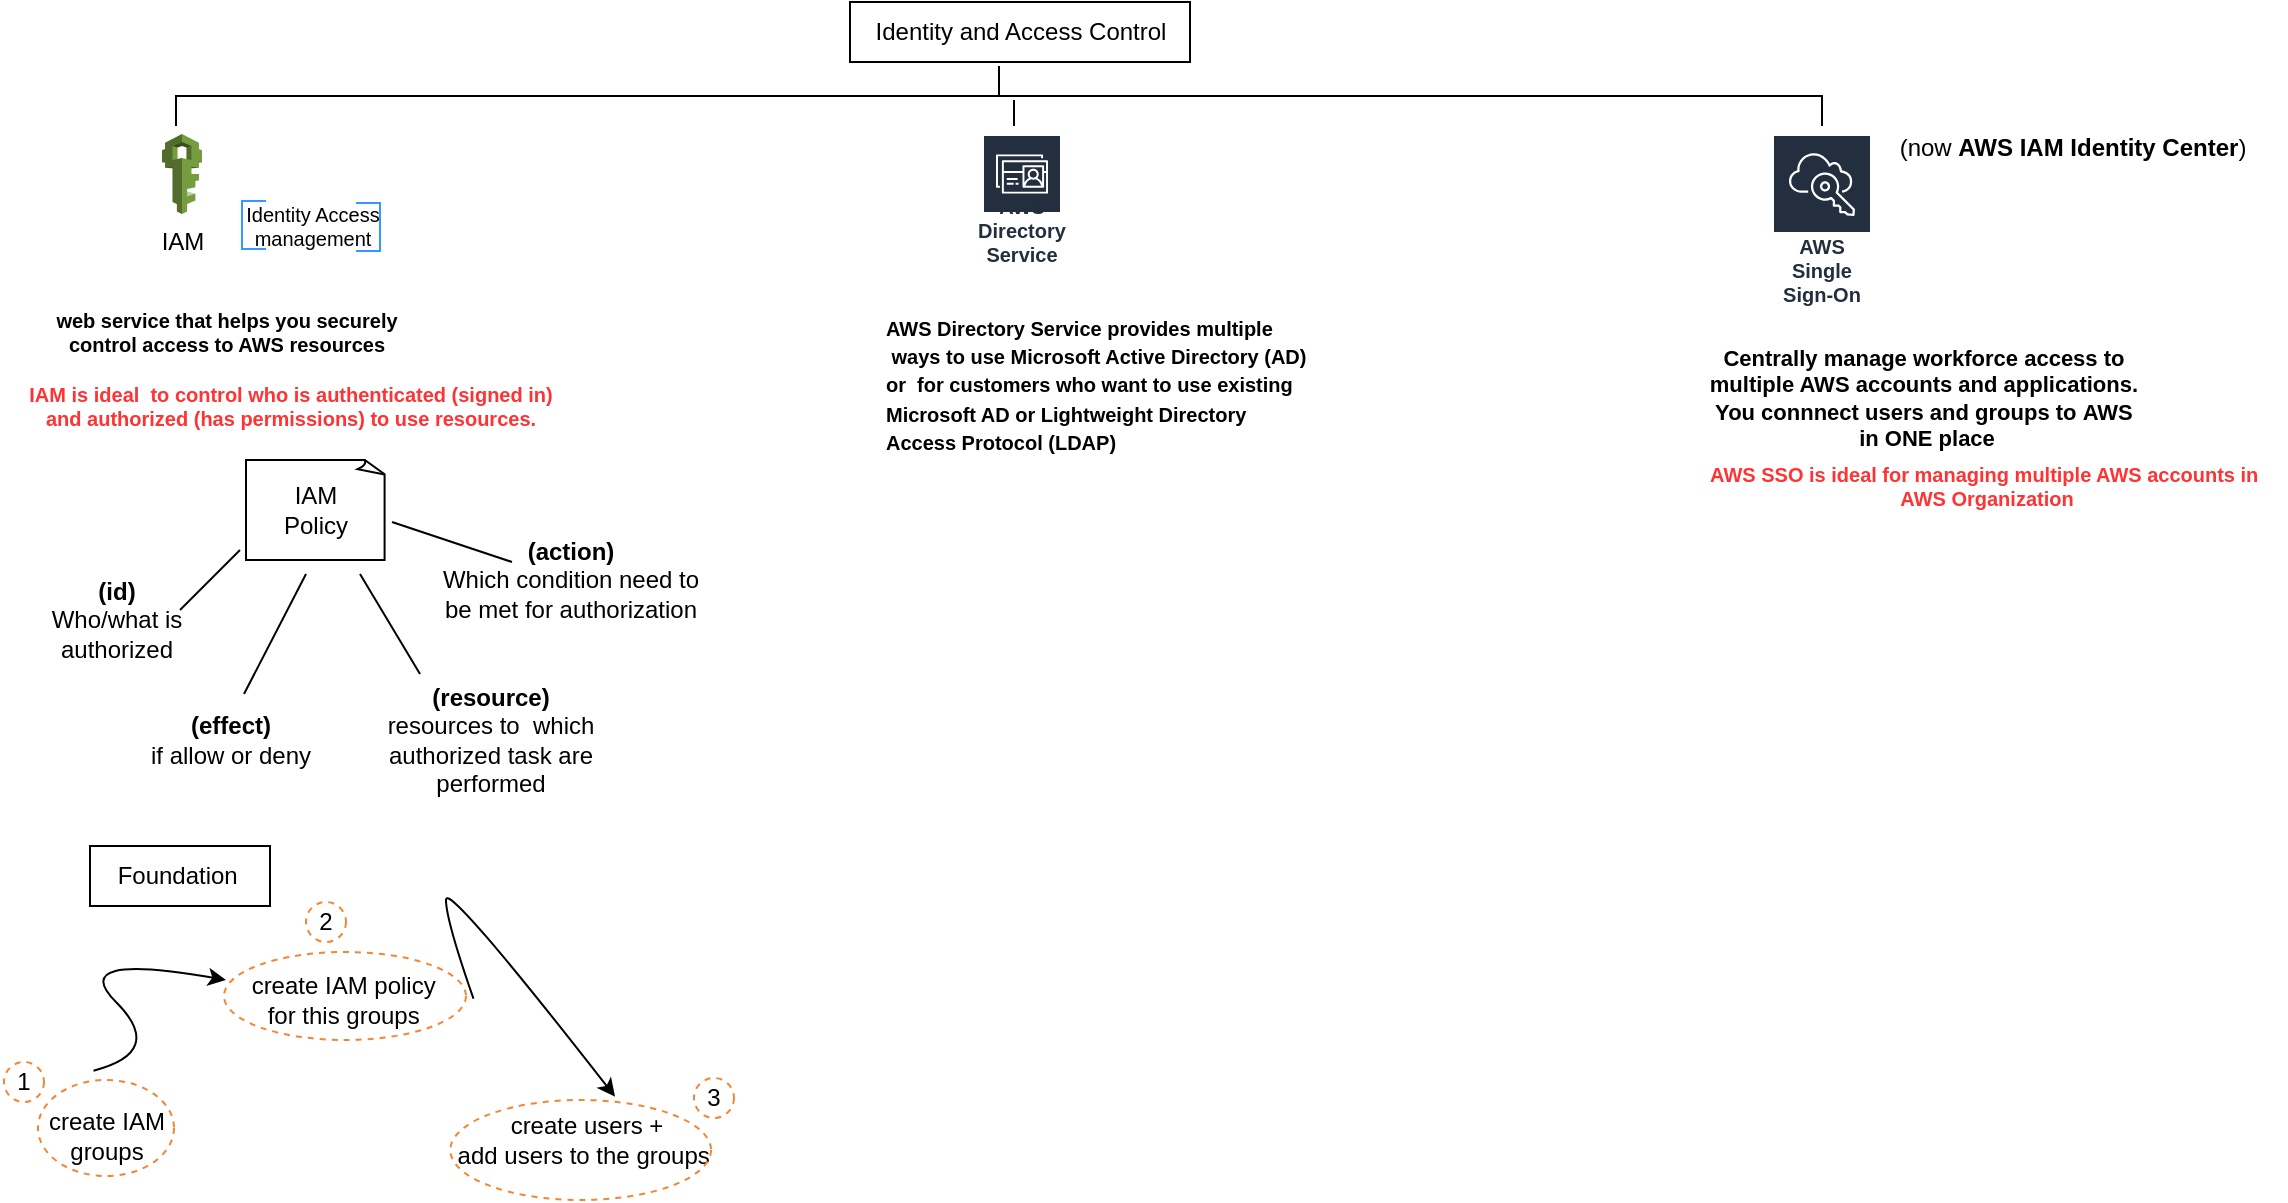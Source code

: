 <mxfile version="20.2.2" type="github">
  <diagram id="OgJnFtuqC-TfCC11IxQE" name="Page-1">
    <mxGraphModel dx="890" dy="630" grid="1" gridSize="10" guides="1" tooltips="1" connect="1" arrows="1" fold="1" page="1" pageScale="1" pageWidth="1169" pageHeight="827" math="0" shadow="0">
      <root>
        <mxCell id="0" />
        <mxCell id="1" parent="0" />
        <mxCell id="KO169NFU9r2nEMWuAxQc-47" value="" style="group" vertex="1" connectable="0" parent="1">
          <mxGeometry x="242" y="571" width="150" height="50" as="geometry" />
        </mxCell>
        <mxCell id="KO169NFU9r2nEMWuAxQc-41" value="create users +&lt;br&gt;add users to the groups&amp;nbsp;" style="text;html=1;align=center;verticalAlign=middle;resizable=0;points=[];autosize=1;strokeColor=none;fillColor=none;fontSize=12;fontColor=#000000;" vertex="1" parent="KO169NFU9r2nEMWuAxQc-47">
          <mxGeometry x="-5.172" width="150" height="40" as="geometry" />
        </mxCell>
        <mxCell id="KO169NFU9r2nEMWuAxQc-44" value="" style="ellipse;whiteSpace=wrap;html=1;fontSize=12;fontColor=#000000;strokeColor=#F58534;fillColor=none;dashed=1;" vertex="1" parent="KO169NFU9r2nEMWuAxQc-47">
          <mxGeometry x="2.172" width="130.345" height="50" as="geometry" />
        </mxCell>
        <mxCell id="KO169NFU9r2nEMWuAxQc-45" value="" style="group" vertex="1" connectable="0" parent="1">
          <mxGeometry x="32" y="561" width="80" height="48" as="geometry" />
        </mxCell>
        <mxCell id="KO169NFU9r2nEMWuAxQc-39" value="create IAM &lt;br&gt;groups" style="text;html=1;align=center;verticalAlign=middle;resizable=0;points=[];autosize=1;strokeColor=none;fillColor=none;fontSize=12;fontColor=#000000;" vertex="1" parent="KO169NFU9r2nEMWuAxQc-45">
          <mxGeometry y="8" width="80" height="40" as="geometry" />
        </mxCell>
        <mxCell id="KO169NFU9r2nEMWuAxQc-42" value="" style="ellipse;whiteSpace=wrap;html=1;fontSize=12;fontColor=#000000;strokeColor=#F58534;fillColor=none;dashed=1;" vertex="1" parent="KO169NFU9r2nEMWuAxQc-45">
          <mxGeometry x="6" width="68" height="48" as="geometry" />
        </mxCell>
        <mxCell id="KO169NFU9r2nEMWuAxQc-6" value="&lt;font color=&quot;#000000&quot; style=&quot;&quot;&gt;&lt;span style=&quot;font-size: 12px;&quot;&gt;(now&amp;nbsp;&lt;b&gt;AWS IAM Identity Center&lt;/b&gt;&lt;/span&gt;&lt;span style=&quot;font-size: 12px;&quot;&gt;)&lt;/span&gt;&lt;/font&gt;" style="text;html=1;align=center;verticalAlign=middle;resizable=0;points=[];autosize=1;strokeColor=none;fillColor=none;fontSize=10;fontColor=#FF3333;" vertex="1" parent="1">
          <mxGeometry x="955" y="80" width="200" height="30" as="geometry" />
        </mxCell>
        <mxCell id="KO169NFU9r2nEMWuAxQc-1" value="Identity and Access Control" style="text;html=1;align=center;verticalAlign=middle;resizable=0;points=[];autosize=1;strokeColor=default;fillColor=none;" vertex="1" parent="1">
          <mxGeometry x="444" y="22" width="170" height="30" as="geometry" />
        </mxCell>
        <mxCell id="KO169NFU9r2nEMWuAxQc-5" value="&lt;font style=&quot;font-size: 10px;&quot;&gt;&lt;b style=&quot;&quot;&gt;AWS Directory Service provides multiple&lt;br&gt;&amp;nbsp;ways to use Microsoft Active Directory (AD) &lt;br&gt;or&amp;nbsp;&amp;nbsp;for customers who want to use existing &lt;br&gt;Microsoft AD or Lightweight Directory &lt;br&gt;Access Protocol (LDAP)&lt;/b&gt;&lt;/font&gt;" style="text;html=1;align=left;verticalAlign=middle;resizable=0;points=[];autosize=1;strokeColor=none;fillColor=none;" vertex="1" parent="1">
          <mxGeometry x="460" y="167.5" width="230" height="90" as="geometry" />
        </mxCell>
        <mxCell id="KO169NFU9r2nEMWuAxQc-12" value="&lt;div style=&quot;font-size: 11px;&quot;&gt;&lt;b&gt;&lt;font style=&quot;font-size: 11px;&quot;&gt;Centrally manage workforce access to&amp;nbsp;&lt;/font&gt;&lt;/b&gt;&lt;/div&gt;&lt;div style=&quot;font-size: 11px;&quot;&gt;&lt;b&gt;&lt;font style=&quot;font-size: 11px;&quot;&gt;multiple AWS accounts and applications.&amp;nbsp;&lt;/font&gt;&lt;/b&gt;&lt;/div&gt;&lt;div style=&quot;font-size: 11px;&quot;&gt;&lt;b&gt;&lt;font style=&quot;font-size: 11px;&quot;&gt;You connnect users and groups to&amp;nbsp;&lt;/font&gt;&lt;/b&gt;&lt;b style=&quot;background-color: initial;&quot;&gt;AWS&amp;nbsp;&lt;/b&gt;&lt;/div&gt;&lt;div style=&quot;font-size: 11px;&quot;&gt;&lt;b style=&quot;background-color: initial;&quot;&gt;in ONE place&lt;/b&gt;&lt;/div&gt;" style="text;html=1;align=center;verticalAlign=middle;resizable=0;points=[];autosize=1;strokeColor=none;fillColor=none;fontSize=12;fontColor=#000000;" vertex="1" parent="1">
          <mxGeometry x="862" y="184.5" width="240" height="70" as="geometry" />
        </mxCell>
        <mxCell id="KO169NFU9r2nEMWuAxQc-14" value="Identity Access&lt;br&gt;management" style="text;html=1;align=center;verticalAlign=middle;resizable=0;points=[];autosize=1;strokeColor=none;fillColor=none;fontSize=10;fontColor=#000000;" vertex="1" parent="1">
          <mxGeometry x="130" y="114" width="90" height="40" as="geometry" />
        </mxCell>
        <mxCell id="KO169NFU9r2nEMWuAxQc-17" value="" style="strokeWidth=1;html=1;shape=mxgraph.flowchart.annotation_1;align=left;pointerEvents=1;fontColor=#000033;fillColor=none;strokeColor=#3399FF;" vertex="1" parent="1">
          <mxGeometry x="140" y="121.5" width="12" height="24" as="geometry" />
        </mxCell>
        <mxCell id="KO169NFU9r2nEMWuAxQc-18" value="" style="strokeWidth=1;html=1;shape=mxgraph.flowchart.annotation_1;align=left;pointerEvents=1;fontColor=#000033;fillColor=none;direction=west;strokeColor=#3399FF;" vertex="1" parent="1">
          <mxGeometry x="197" y="122.5" width="12" height="24" as="geometry" />
        </mxCell>
        <mxCell id="KO169NFU9r2nEMWuAxQc-19" value="AWS SSO is ideal for managing multiple AWS accounts in&amp;nbsp;&lt;br&gt;AWS Organization" style="text;html=1;align=center;verticalAlign=middle;resizable=0;points=[];autosize=1;strokeColor=none;fillColor=none;fontSize=10;fontColor=#FF3333;fontStyle=1" vertex="1" parent="1">
          <mxGeometry x="862" y="244" width="300" height="40" as="geometry" />
        </mxCell>
        <mxCell id="KO169NFU9r2nEMWuAxQc-20" value="&lt;font color=&quot;#000000&quot;&gt;web service that helps you securely &lt;br&gt;control access to AWS resources&lt;/font&gt;" style="text;html=1;align=center;verticalAlign=middle;resizable=0;points=[];autosize=1;strokeColor=none;fillColor=none;fontSize=10;fontColor=#FF3333;fontStyle=1" vertex="1" parent="1">
          <mxGeometry x="37" y="166.5" width="190" height="40" as="geometry" />
        </mxCell>
        <mxCell id="KO169NFU9r2nEMWuAxQc-21" value="&lt;font color=&quot;#ff3333&quot;&gt;&lt;b&gt;IAM is ideal&amp;nbsp; to control&amp;nbsp;who is authenticated (signed in)&lt;br&gt;&amp;nbsp;and authorized (has permissions) to use resources.&amp;nbsp;&lt;/b&gt;&lt;/font&gt;" style="text;html=1;align=center;verticalAlign=middle;resizable=0;points=[];autosize=1;strokeColor=none;fillColor=none;fontSize=10;fontColor=#000000;" vertex="1" parent="1">
          <mxGeometry x="19" y="204" width="290" height="40" as="geometry" />
        </mxCell>
        <mxCell id="KO169NFU9r2nEMWuAxQc-24" value="IAM" style="outlineConnect=0;dashed=0;verticalLabelPosition=bottom;verticalAlign=top;align=center;html=1;shape=mxgraph.aws3.iam;fillColor=#759C3E;gradientColor=none;fontSize=12;fontColor=#000000;strokeColor=#000000;" vertex="1" parent="1">
          <mxGeometry x="100" y="88" width="20" height="40" as="geometry" />
        </mxCell>
        <mxCell id="KO169NFU9r2nEMWuAxQc-26" value="AWS Directory Service" style="sketch=0;outlineConnect=0;fontColor=#232F3E;gradientColor=none;strokeColor=#ffffff;fillColor=#232F3E;dashed=0;verticalLabelPosition=middle;verticalAlign=bottom;align=center;html=1;whiteSpace=wrap;fontSize=10;fontStyle=1;spacing=3;shape=mxgraph.aws4.productIcon;prIcon=mxgraph.aws4.directory_service;" vertex="1" parent="1">
          <mxGeometry x="510" y="88" width="40" height="70" as="geometry" />
        </mxCell>
        <mxCell id="KO169NFU9r2nEMWuAxQc-27" value="AWS Single Sign-On" style="sketch=0;outlineConnect=0;fontColor=#232F3E;gradientColor=none;strokeColor=#ffffff;fillColor=#232F3E;dashed=0;verticalLabelPosition=middle;verticalAlign=bottom;align=center;html=1;whiteSpace=wrap;fontSize=10;fontStyle=1;spacing=3;shape=mxgraph.aws4.productIcon;prIcon=mxgraph.aws4.single_sign_on;" vertex="1" parent="1">
          <mxGeometry x="905" y="88" width="50" height="90" as="geometry" />
        </mxCell>
        <mxCell id="KO169NFU9r2nEMWuAxQc-29" value="IAM&lt;br&gt;Policy" style="whiteSpace=wrap;html=1;shape=mxgraph.basic.document;fontSize=12;fontColor=#000000;strokeColor=#000000;fillColor=none;" vertex="1" parent="1">
          <mxGeometry x="142" y="251" width="70" height="50" as="geometry" />
        </mxCell>
        <mxCell id="KO169NFU9r2nEMWuAxQc-30" value="&lt;b&gt;(id)&lt;br&gt;&lt;/b&gt;Who/what is &lt;br&gt;authorized" style="text;html=1;align=center;verticalAlign=middle;resizable=0;points=[];autosize=1;strokeColor=none;fillColor=none;fontSize=12;fontColor=#000000;" vertex="1" parent="1">
          <mxGeometry x="32" y="301" width="90" height="60" as="geometry" />
        </mxCell>
        <mxCell id="KO169NFU9r2nEMWuAxQc-31" value="&lt;b&gt;(action)&lt;/b&gt;&lt;br&gt;Which condition need to &lt;br&gt;be met for authorization" style="text;html=1;align=center;verticalAlign=middle;resizable=0;points=[];autosize=1;strokeColor=none;fillColor=none;fontSize=12;fontColor=#000000;" vertex="1" parent="1">
          <mxGeometry x="229" y="281" width="150" height="60" as="geometry" />
        </mxCell>
        <mxCell id="KO169NFU9r2nEMWuAxQc-32" value="&lt;b&gt;(effect)&lt;/b&gt;&lt;br&gt;if allow or deny&lt;br&gt;" style="text;html=1;align=center;verticalAlign=middle;resizable=0;points=[];autosize=1;strokeColor=none;fillColor=none;fontSize=12;fontColor=#000000;" vertex="1" parent="1">
          <mxGeometry x="84" y="371" width="100" height="40" as="geometry" />
        </mxCell>
        <mxCell id="KO169NFU9r2nEMWuAxQc-33" value="&lt;b&gt;(resource)&lt;/b&gt;&lt;br&gt;resources to&amp;nbsp; which &lt;br&gt;authorized task are &lt;br&gt;performed" style="text;html=1;align=center;verticalAlign=middle;resizable=0;points=[];autosize=1;strokeColor=none;fillColor=none;fontSize=12;fontColor=#000000;" vertex="1" parent="1">
          <mxGeometry x="199" y="356" width="130" height="70" as="geometry" />
        </mxCell>
        <mxCell id="KO169NFU9r2nEMWuAxQc-34" value="" style="endArrow=none;html=1;rounded=0;fontSize=12;fontColor=#000000;" edge="1" parent="1">
          <mxGeometry width="50" height="50" relative="1" as="geometry">
            <mxPoint x="109" y="326" as="sourcePoint" />
            <mxPoint x="139" y="296" as="targetPoint" />
          </mxGeometry>
        </mxCell>
        <mxCell id="KO169NFU9r2nEMWuAxQc-35" value="" style="endArrow=none;html=1;rounded=0;fontSize=12;fontColor=#000000;" edge="1" parent="1">
          <mxGeometry width="50" height="50" relative="1" as="geometry">
            <mxPoint x="141" y="368" as="sourcePoint" />
            <mxPoint x="172" y="308" as="targetPoint" />
          </mxGeometry>
        </mxCell>
        <mxCell id="KO169NFU9r2nEMWuAxQc-36" value="" style="endArrow=none;html=1;rounded=0;fontSize=12;fontColor=#000000;" edge="1" parent="1">
          <mxGeometry width="50" height="50" relative="1" as="geometry">
            <mxPoint x="229" y="358" as="sourcePoint" />
            <mxPoint x="199" y="308" as="targetPoint" />
          </mxGeometry>
        </mxCell>
        <mxCell id="KO169NFU9r2nEMWuAxQc-37" value="" style="endArrow=none;html=1;rounded=0;fontSize=12;fontColor=#000000;" edge="1" parent="1">
          <mxGeometry width="50" height="50" relative="1" as="geometry">
            <mxPoint x="275" y="302" as="sourcePoint" />
            <mxPoint x="215" y="282" as="targetPoint" />
          </mxGeometry>
        </mxCell>
        <mxCell id="KO169NFU9r2nEMWuAxQc-38" value="Foundation&amp;nbsp;" style="text;html=1;align=center;verticalAlign=middle;resizable=0;points=[];autosize=1;strokeColor=#000000;fillColor=none;fontSize=12;fontColor=#000000;" vertex="1" parent="1">
          <mxGeometry x="64" y="444" width="90" height="30" as="geometry" />
        </mxCell>
        <mxCell id="KO169NFU9r2nEMWuAxQc-46" value="" style="group" vertex="1" connectable="0" parent="1">
          <mxGeometry x="131" y="497" width="121" height="44" as="geometry" />
        </mxCell>
        <mxCell id="KO169NFU9r2nEMWuAxQc-43" value="" style="ellipse;whiteSpace=wrap;html=1;fontSize=12;fontColor=#000000;strokeColor=#F58534;fillColor=none;dashed=1;" vertex="1" parent="KO169NFU9r2nEMWuAxQc-46">
          <mxGeometry width="121" height="44" as="geometry" />
        </mxCell>
        <mxCell id="KO169NFU9r2nEMWuAxQc-40" value="create IAM policy&amp;nbsp;&lt;br&gt;for this groups&amp;nbsp;" style="text;html=1;align=center;verticalAlign=middle;resizable=0;points=[];autosize=1;strokeColor=none;fillColor=none;fontSize=12;fontColor=#000000;" vertex="1" parent="KO169NFU9r2nEMWuAxQc-46">
          <mxGeometry x="1" y="4" width="120" height="40" as="geometry" />
        </mxCell>
        <mxCell id="KO169NFU9r2nEMWuAxQc-48" value="" style="curved=1;endArrow=classic;html=1;rounded=0;fontSize=12;fontColor=#000000;exitX=0.408;exitY=-0.097;exitDx=0;exitDy=0;exitPerimeter=0;" edge="1" parent="1" source="KO169NFU9r2nEMWuAxQc-42">
          <mxGeometry width="50" height="50" relative="1" as="geometry">
            <mxPoint x="52" y="547" as="sourcePoint" />
            <mxPoint x="132" y="511" as="targetPoint" />
            <Array as="points">
              <mxPoint x="102" y="547" />
              <mxPoint x="52" y="497" />
            </Array>
          </mxGeometry>
        </mxCell>
        <mxCell id="KO169NFU9r2nEMWuAxQc-49" value="" style="curved=1;endArrow=classic;html=1;rounded=0;fontSize=12;fontColor=#000000;exitX=0.408;exitY=-0.097;exitDx=0;exitDy=0;exitPerimeter=0;entryX=0.598;entryY=-0.041;entryDx=0;entryDy=0;entryPerimeter=0;" edge="1" parent="1" target="KO169NFU9r2nEMWuAxQc-41">
          <mxGeometry width="50" height="50" relative="1" as="geometry">
            <mxPoint x="255.74" y="520.34" as="sourcePoint" />
            <mxPoint x="321.996" y="474.996" as="targetPoint" />
            <Array as="points">
              <mxPoint x="242" y="481" />
              <mxPoint x="241.996" y="460.996" />
            </Array>
          </mxGeometry>
        </mxCell>
        <mxCell id="KO169NFU9r2nEMWuAxQc-50" value="1" style="ellipse;whiteSpace=wrap;html=1;aspect=fixed;dashed=1;fontSize=12;fontColor=#000000;strokeColor=#F58534;fillColor=none;" vertex="1" parent="1">
          <mxGeometry x="21" y="552" width="20" height="20" as="geometry" />
        </mxCell>
        <mxCell id="KO169NFU9r2nEMWuAxQc-55" value="2" style="ellipse;whiteSpace=wrap;html=1;aspect=fixed;dashed=1;fontSize=12;fontColor=#000000;strokeColor=#F58534;fillColor=none;" vertex="1" parent="1">
          <mxGeometry x="172" y="472" width="20" height="20" as="geometry" />
        </mxCell>
        <mxCell id="KO169NFU9r2nEMWuAxQc-57" value="3" style="ellipse;whiteSpace=wrap;html=1;aspect=fixed;dashed=1;fontSize=12;fontColor=#000000;strokeColor=#F58534;fillColor=none;" vertex="1" parent="1">
          <mxGeometry x="366" y="560" width="20" height="20" as="geometry" />
        </mxCell>
        <mxCell id="KO169NFU9r2nEMWuAxQc-58" value="" style="strokeWidth=1;html=1;shape=mxgraph.flowchart.annotation_2;align=left;labelPosition=right;pointerEvents=1;fontSize=12;fontColor=#000000;fillColor=none;direction=south;" vertex="1" parent="1">
          <mxGeometry x="107" y="54" width="823" height="30" as="geometry" />
        </mxCell>
        <mxCell id="KO169NFU9r2nEMWuAxQc-60" value="" style="endArrow=none;html=1;rounded=0;fontSize=12;fontColor=#000000;" edge="1" parent="1">
          <mxGeometry width="50" height="50" relative="1" as="geometry">
            <mxPoint x="526" y="84" as="sourcePoint" />
            <mxPoint x="526" y="71" as="targetPoint" />
          </mxGeometry>
        </mxCell>
      </root>
    </mxGraphModel>
  </diagram>
</mxfile>
